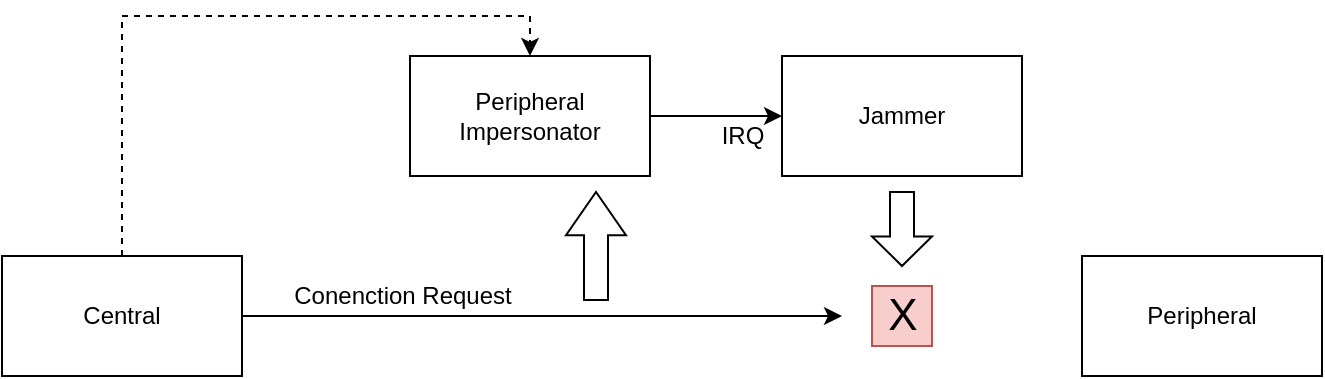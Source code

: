 <mxfile version="14.9.6" type="device"><diagram id="qlbMwobUX-zw4q9eEDxg" name="Page-1"><mxGraphModel dx="1221" dy="701" grid="1" gridSize="10" guides="1" tooltips="1" connect="1" arrows="1" fold="1" page="1" pageScale="1" pageWidth="827" pageHeight="1169" math="0" shadow="0"><root><mxCell id="0"/><mxCell id="1" parent="0"/><mxCell id="JIzKrdujjCq7jj3eSMSB-1" value="Jammer" style="rounded=0;whiteSpace=wrap;html=1;" vertex="1" parent="1"><mxGeometry x="480" y="270" width="120" height="60" as="geometry"/></mxCell><mxCell id="JIzKrdujjCq7jj3eSMSB-4" style="edgeStyle=orthogonalEdgeStyle;rounded=0;orthogonalLoop=1;jettySize=auto;html=1;exitX=1;exitY=0.5;exitDx=0;exitDy=0;" edge="1" parent="1" source="JIzKrdujjCq7jj3eSMSB-3" target="JIzKrdujjCq7jj3eSMSB-1"><mxGeometry relative="1" as="geometry"/></mxCell><mxCell id="JIzKrdujjCq7jj3eSMSB-3" value="Peripheral Impersonator" style="whiteSpace=wrap;html=1;" vertex="1" parent="1"><mxGeometry x="294" y="270" width="120" height="60" as="geometry"/></mxCell><mxCell id="JIzKrdujjCq7jj3eSMSB-5" value="IRQ" style="text;html=1;align=center;verticalAlign=middle;resizable=0;points=[];autosize=1;strokeColor=none;" vertex="1" parent="1"><mxGeometry x="440" y="300" width="40" height="20" as="geometry"/></mxCell><mxCell id="JIzKrdujjCq7jj3eSMSB-8" style="edgeStyle=orthogonalEdgeStyle;rounded=0;orthogonalLoop=1;jettySize=auto;html=1;exitX=1;exitY=0.5;exitDx=0;exitDy=0;" edge="1" parent="1" source="JIzKrdujjCq7jj3eSMSB-6"><mxGeometry relative="1" as="geometry"><mxPoint x="510" y="400" as="targetPoint"/></mxGeometry></mxCell><mxCell id="JIzKrdujjCq7jj3eSMSB-15" style="edgeStyle=orthogonalEdgeStyle;rounded=0;orthogonalLoop=1;jettySize=auto;html=1;exitX=0.5;exitY=0;exitDx=0;exitDy=0;entryX=0.5;entryY=0;entryDx=0;entryDy=0;dashed=1;" edge="1" parent="1" source="JIzKrdujjCq7jj3eSMSB-6" target="JIzKrdujjCq7jj3eSMSB-3"><mxGeometry relative="1" as="geometry"/></mxCell><mxCell id="JIzKrdujjCq7jj3eSMSB-6" value="Central" style="whiteSpace=wrap;html=1;" vertex="1" parent="1"><mxGeometry x="90" y="370" width="120" height="60" as="geometry"/></mxCell><mxCell id="JIzKrdujjCq7jj3eSMSB-7" value="Peripheral" style="whiteSpace=wrap;html=1;" vertex="1" parent="1"><mxGeometry x="630" y="370" width="120" height="60" as="geometry"/></mxCell><mxCell id="JIzKrdujjCq7jj3eSMSB-10" value="Conenction Request" style="text;html=1;align=center;verticalAlign=middle;resizable=0;points=[];autosize=1;strokeColor=none;" vertex="1" parent="1"><mxGeometry x="230" y="380" width="120" height="20" as="geometry"/></mxCell><mxCell id="JIzKrdujjCq7jj3eSMSB-11" value="" style="shape=singleArrow;whiteSpace=wrap;html=1;arrowWidth=0.4;arrowSize=0.4;rotation=-90;" vertex="1" parent="1"><mxGeometry x="360" y="350" width="54" height="30" as="geometry"/></mxCell><mxCell id="JIzKrdujjCq7jj3eSMSB-13" value="X" style="text;html=1;align=center;verticalAlign=middle;resizable=0;points=[];autosize=1;strokeColor=#b85450;fontSize=22;fillColor=#f8cecc;" vertex="1" parent="1"><mxGeometry x="525" y="385" width="30" height="30" as="geometry"/></mxCell><mxCell id="JIzKrdujjCq7jj3eSMSB-12" value="" style="shape=singleArrow;whiteSpace=wrap;html=1;arrowWidth=0.4;arrowSize=0.4;rotation=90;" vertex="1" parent="1"><mxGeometry x="521.5" y="341.5" width="37" height="30" as="geometry"/></mxCell></root></mxGraphModel></diagram></mxfile>